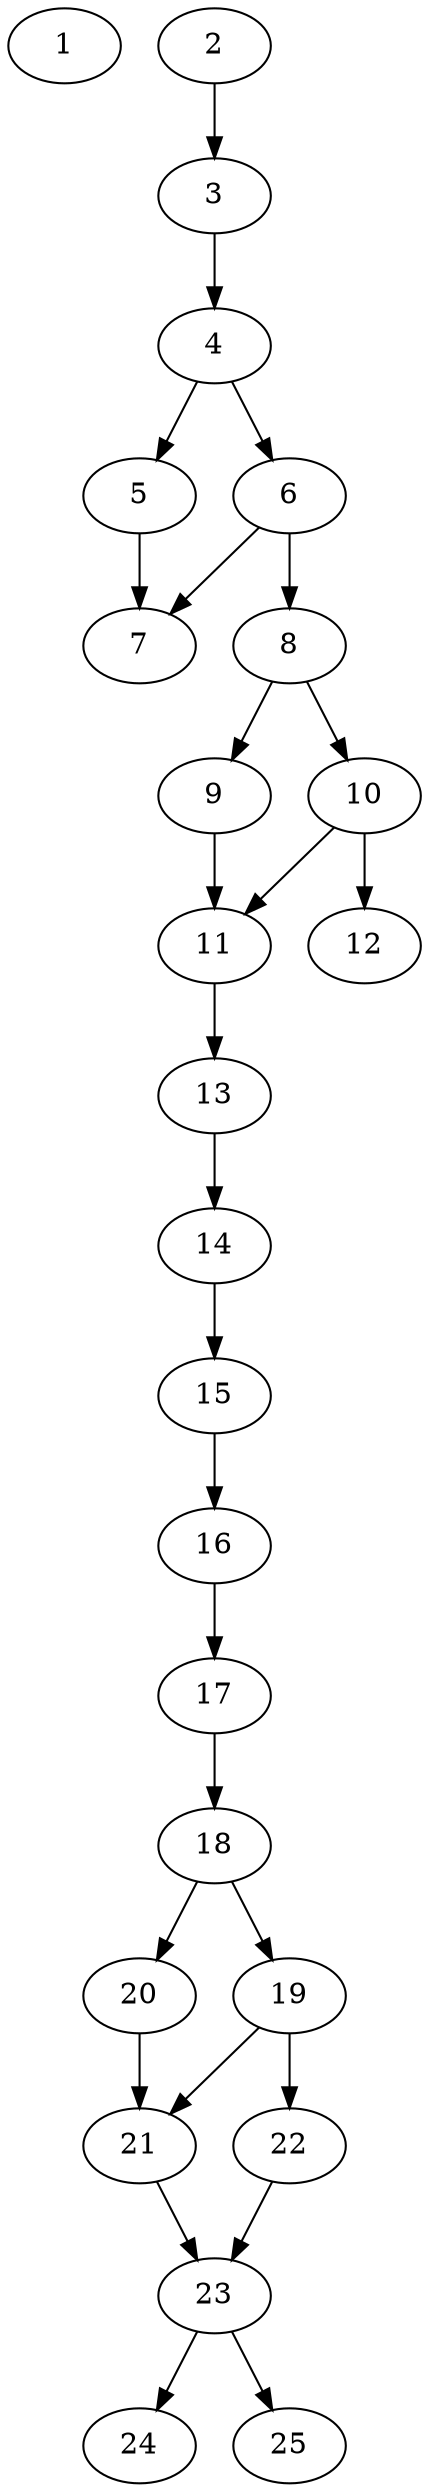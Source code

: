 // DAG automatically generated by daggen at Thu Oct  3 14:00:40 2019
// ./daggen --dot -n 25 --ccr 0.5 --fat 0.3 --regular 0.7 --density 0.7 --mindata 5242880 --maxdata 52428800 
digraph G {
  1 [size="56625152", alpha="0.16", expect_size="28312576"] 
  2 [size="20942848", alpha="0.02", expect_size="10471424"] 
  2 -> 3 [size ="10471424"]
  3 [size="54312960", alpha="0.14", expect_size="27156480"] 
  3 -> 4 [size ="27156480"]
  4 [size="99291136", alpha="0.17", expect_size="49645568"] 
  4 -> 5 [size ="49645568"]
  4 -> 6 [size ="49645568"]
  5 [size="25192448", alpha="0.11", expect_size="12596224"] 
  5 -> 7 [size ="12596224"]
  6 [size="46497792", alpha="0.11", expect_size="23248896"] 
  6 -> 7 [size ="23248896"]
  6 -> 8 [size ="23248896"]
  7 [size="33894400", alpha="0.02", expect_size="16947200"] 
  8 [size="45123584", alpha="0.03", expect_size="22561792"] 
  8 -> 9 [size ="22561792"]
  8 -> 10 [size ="22561792"]
  9 [size="87506944", alpha="0.13", expect_size="43753472"] 
  9 -> 11 [size ="43753472"]
  10 [size="81891328", alpha="0.20", expect_size="40945664"] 
  10 -> 11 [size ="40945664"]
  10 -> 12 [size ="40945664"]
  11 [size="38529024", alpha="0.02", expect_size="19264512"] 
  11 -> 13 [size ="19264512"]
  12 [size="19406848", alpha="0.20", expect_size="9703424"] 
  13 [size="29886464", alpha="0.12", expect_size="14943232"] 
  13 -> 14 [size ="14943232"]
  14 [size="94801920", alpha="0.04", expect_size="47400960"] 
  14 -> 15 [size ="47400960"]
  15 [size="81848320", alpha="0.01", expect_size="40924160"] 
  15 -> 16 [size ="40924160"]
  16 [size="41504768", alpha="0.03", expect_size="20752384"] 
  16 -> 17 [size ="20752384"]
  17 [size="93276160", alpha="0.16", expect_size="46638080"] 
  17 -> 18 [size ="46638080"]
  18 [size="103012352", alpha="0.12", expect_size="51506176"] 
  18 -> 19 [size ="51506176"]
  18 -> 20 [size ="51506176"]
  19 [size="23736320", alpha="0.09", expect_size="11868160"] 
  19 -> 21 [size ="11868160"]
  19 -> 22 [size ="11868160"]
  20 [size="83214336", alpha="0.03", expect_size="41607168"] 
  20 -> 21 [size ="41607168"]
  21 [size="81838080", alpha="0.07", expect_size="40919040"] 
  21 -> 23 [size ="40919040"]
  22 [size="89874432", alpha="0.13", expect_size="44937216"] 
  22 -> 23 [size ="44937216"]
  23 [size="88459264", alpha="0.08", expect_size="44229632"] 
  23 -> 24 [size ="44229632"]
  23 -> 25 [size ="44229632"]
  24 [size="50325504", alpha="0.02", expect_size="25162752"] 
  25 [size="67297280", alpha="0.20", expect_size="33648640"] 
}
